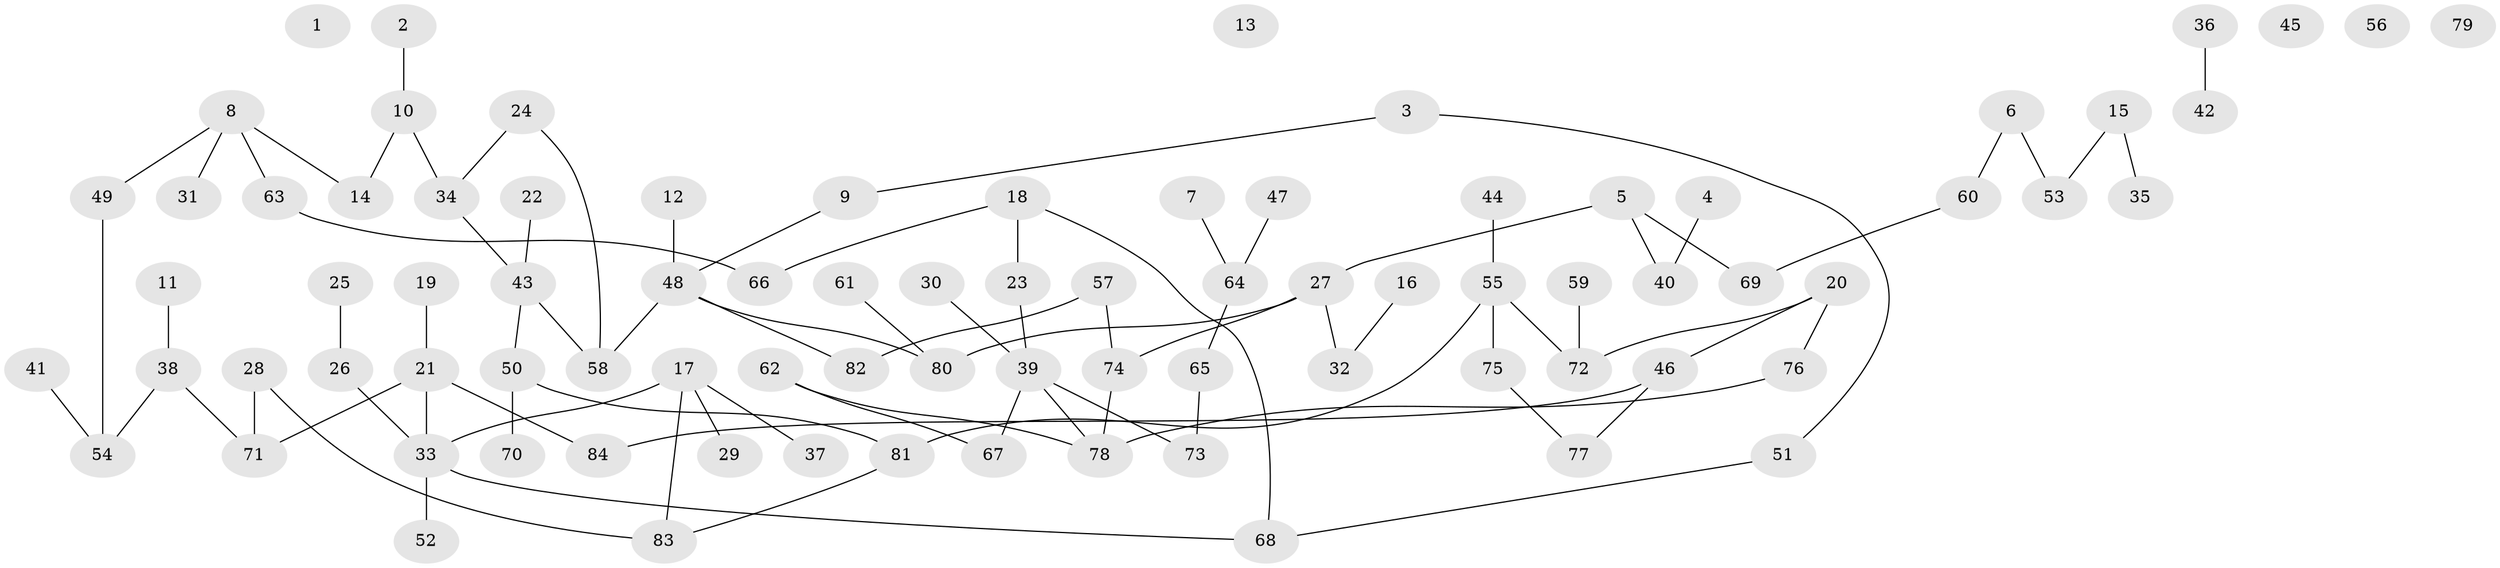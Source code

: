 // Generated by graph-tools (version 1.1) at 2025/39/03/09/25 04:39:26]
// undirected, 84 vertices, 88 edges
graph export_dot {
graph [start="1"]
  node [color=gray90,style=filled];
  1;
  2;
  3;
  4;
  5;
  6;
  7;
  8;
  9;
  10;
  11;
  12;
  13;
  14;
  15;
  16;
  17;
  18;
  19;
  20;
  21;
  22;
  23;
  24;
  25;
  26;
  27;
  28;
  29;
  30;
  31;
  32;
  33;
  34;
  35;
  36;
  37;
  38;
  39;
  40;
  41;
  42;
  43;
  44;
  45;
  46;
  47;
  48;
  49;
  50;
  51;
  52;
  53;
  54;
  55;
  56;
  57;
  58;
  59;
  60;
  61;
  62;
  63;
  64;
  65;
  66;
  67;
  68;
  69;
  70;
  71;
  72;
  73;
  74;
  75;
  76;
  77;
  78;
  79;
  80;
  81;
  82;
  83;
  84;
  2 -- 10;
  3 -- 9;
  3 -- 51;
  4 -- 40;
  5 -- 27;
  5 -- 40;
  5 -- 69;
  6 -- 53;
  6 -- 60;
  7 -- 64;
  8 -- 14;
  8 -- 31;
  8 -- 49;
  8 -- 63;
  9 -- 48;
  10 -- 14;
  10 -- 34;
  11 -- 38;
  12 -- 48;
  15 -- 35;
  15 -- 53;
  16 -- 32;
  17 -- 29;
  17 -- 33;
  17 -- 37;
  17 -- 83;
  18 -- 23;
  18 -- 66;
  18 -- 68;
  19 -- 21;
  20 -- 46;
  20 -- 72;
  20 -- 76;
  21 -- 33;
  21 -- 71;
  21 -- 84;
  22 -- 43;
  23 -- 39;
  24 -- 34;
  24 -- 58;
  25 -- 26;
  26 -- 33;
  27 -- 32;
  27 -- 74;
  27 -- 80;
  28 -- 71;
  28 -- 83;
  30 -- 39;
  33 -- 52;
  33 -- 68;
  34 -- 43;
  36 -- 42;
  38 -- 54;
  38 -- 71;
  39 -- 67;
  39 -- 73;
  39 -- 78;
  41 -- 54;
  43 -- 50;
  43 -- 58;
  44 -- 55;
  46 -- 77;
  46 -- 84;
  47 -- 64;
  48 -- 58;
  48 -- 80;
  48 -- 82;
  49 -- 54;
  50 -- 70;
  50 -- 81;
  51 -- 68;
  55 -- 72;
  55 -- 75;
  55 -- 81;
  57 -- 74;
  57 -- 82;
  59 -- 72;
  60 -- 69;
  61 -- 80;
  62 -- 67;
  62 -- 78;
  63 -- 66;
  64 -- 65;
  65 -- 73;
  74 -- 78;
  75 -- 77;
  76 -- 78;
  81 -- 83;
}

